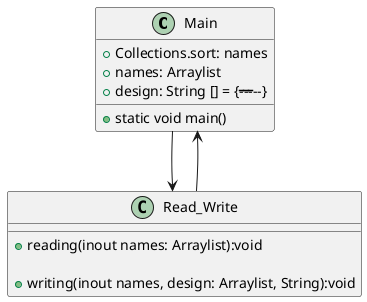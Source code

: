 @startuml

Class Main{
+static void main()

+Collections.sort: names
+names: Arraylist
+design: String [] = {-----------------}

}

Class Read_Write{

+reading(inout names: Arraylist):void

+writing(inout names, design: Arraylist, String):void

}

Main --> Read_Write
Read_Write-->Main
@enduml